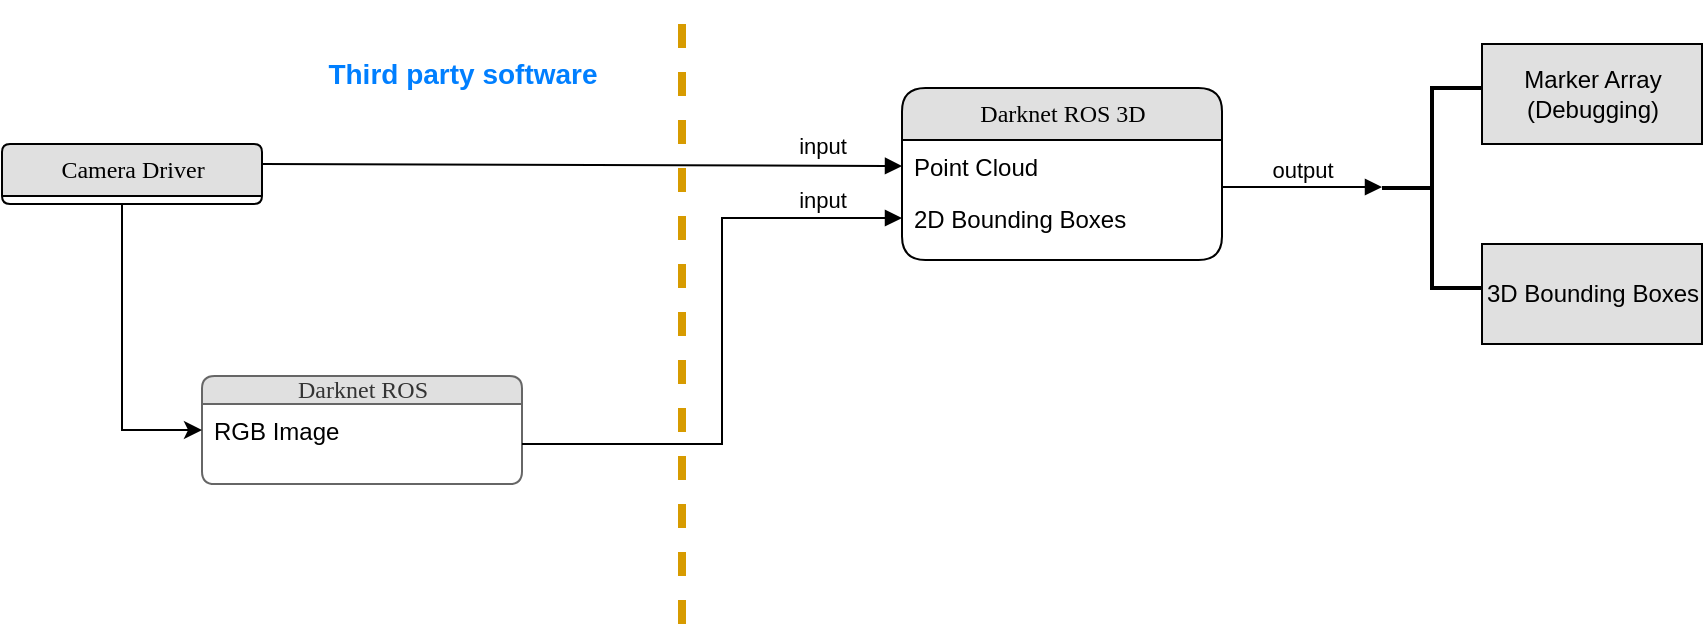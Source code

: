 <mxfile version="20.4.1" type="github">
  <diagram name="Page-1" id="5d7acffa-a066-3a61-03fe-96351882024d">
    <mxGraphModel dx="1481" dy="900" grid="1" gridSize="10" guides="1" tooltips="1" connect="1" arrows="1" fold="1" page="1" pageScale="1" pageWidth="1100" pageHeight="850" background="#ffffff" math="0" shadow="0">
      <root>
        <mxCell id="0" />
        <mxCell id="1" parent="0" />
        <mxCell id="21ea969265ad0168-6" value="Camera Driver" style="swimlane;html=1;fontStyle=0;childLayout=stackLayout;horizontal=1;startSize=26;fillColor=#e0e0e0;horizontalStack=0;resizeParent=1;resizeLast=0;collapsible=1;marginBottom=0;swimlaneFillColor=#ffffff;align=center;rounded=1;shadow=0;comic=0;labelBackgroundColor=none;strokeWidth=1;fontFamily=Verdana;fontSize=12" parent="1" vertex="1" collapsed="1">
          <mxGeometry x="120" y="150" width="130" height="30" as="geometry">
            <mxRectangle x="120" y="150" width="160" height="110" as="alternateBounds" />
          </mxGeometry>
        </mxCell>
        <mxCell id="21ea969265ad0168-10" value="Darknet ROS 3D" style="swimlane;html=1;fontStyle=0;childLayout=stackLayout;horizontal=1;startSize=26;fillColor=#e0e0e0;horizontalStack=0;resizeParent=1;resizeLast=0;collapsible=1;marginBottom=0;swimlaneFillColor=#ffffff;align=center;rounded=1;shadow=0;comic=0;labelBackgroundColor=none;strokeWidth=1;fontFamily=Verdana;fontSize=12" parent="1" vertex="1">
          <mxGeometry x="570" y="122" width="160" height="86" as="geometry" />
        </mxCell>
        <mxCell id="21ea969265ad0168-11" value="Point Cloud" style="text;html=1;strokeColor=none;fillColor=none;spacingLeft=4;spacingRight=4;whiteSpace=wrap;overflow=hidden;rotatable=0;points=[[0,0.5],[1,0.5]];portConstraint=eastwest;" parent="21ea969265ad0168-10" vertex="1">
          <mxGeometry y="26" width="160" height="26" as="geometry" />
        </mxCell>
        <mxCell id="21ea969265ad0168-12" value="2D Bounding Boxes" style="text;html=1;strokeColor=none;fillColor=none;spacingLeft=4;spacingRight=4;whiteSpace=wrap;overflow=hidden;rotatable=0;points=[[0,0.5],[1,0.5]];portConstraint=eastwest;" parent="21ea969265ad0168-10" vertex="1">
          <mxGeometry y="52" width="160" height="26" as="geometry" />
        </mxCell>
        <mxCell id="21ea969265ad0168-14" value="Darknet ROS" style="swimlane;html=1;fontStyle=0;childLayout=stackLayout;horizontal=1;startSize=14;horizontalStack=0;resizeParent=1;resizeLast=0;collapsible=1;marginBottom=0;swimlaneFillColor=#ffffff;align=center;rounded=1;shadow=0;comic=0;labelBackgroundColor=none;strokeWidth=1;fontFamily=Verdana;fontSize=12;fillColor=#E0E0E0;fontColor=#333333;strokeColor=#666666;" parent="1" vertex="1">
          <mxGeometry x="220" y="266" width="160" height="54" as="geometry">
            <mxRectangle x="220" y="266" width="120" height="30" as="alternateBounds" />
          </mxGeometry>
        </mxCell>
        <mxCell id="21ea969265ad0168-15" value="RGB Image" style="text;html=1;strokeColor=none;fillColor=none;spacingLeft=4;spacingRight=4;whiteSpace=wrap;overflow=hidden;rotatable=0;points=[[0,0.5],[1,0.5]];portConstraint=eastwest;" parent="21ea969265ad0168-14" vertex="1">
          <mxGeometry y="14" width="160" height="26" as="geometry" />
        </mxCell>
        <mxCell id="wh_mnypxBvbwWqtOzrPA-9" style="edgeStyle=orthogonalEdgeStyle;rounded=0;orthogonalLoop=1;jettySize=auto;html=1;entryX=0;entryY=0.5;entryDx=0;entryDy=0;exitX=0.5;exitY=1;exitDx=0;exitDy=0;" edge="1" parent="1" source="21ea969265ad0168-6" target="21ea969265ad0168-15">
          <mxGeometry relative="1" as="geometry">
            <mxPoint x="140" y="330" as="targetPoint" />
            <mxPoint x="140" y="293" as="sourcePoint" />
            <Array as="points">
              <mxPoint x="180" y="180" />
              <mxPoint x="180" y="293" />
            </Array>
          </mxGeometry>
        </mxCell>
        <mxCell id="wh_mnypxBvbwWqtOzrPA-15" value="input" style="html=1;verticalAlign=bottom;endArrow=block;rounded=0;entryX=0;entryY=0.5;entryDx=0;entryDy=0;" edge="1" parent="1" target="21ea969265ad0168-11">
          <mxGeometry x="0.75" y="1" width="80" relative="1" as="geometry">
            <mxPoint x="250" y="160" as="sourcePoint" />
            <mxPoint x="440" y="160" as="targetPoint" />
            <mxPoint as="offset" />
          </mxGeometry>
        </mxCell>
        <mxCell id="wh_mnypxBvbwWqtOzrPA-16" value="input" style="html=1;verticalAlign=bottom;endArrow=block;rounded=0;entryX=0;entryY=0.5;entryDx=0;entryDy=0;" edge="1" parent="1" target="21ea969265ad0168-12">
          <mxGeometry x="0.736" width="80" relative="1" as="geometry">
            <mxPoint x="380" y="300" as="sourcePoint" />
            <mxPoint x="460" y="300" as="targetPoint" />
            <Array as="points">
              <mxPoint x="480" y="300" />
              <mxPoint x="480" y="187" />
            </Array>
            <mxPoint as="offset" />
          </mxGeometry>
        </mxCell>
        <mxCell id="wh_mnypxBvbwWqtOzrPA-17" value="" style="strokeWidth=2;html=1;shape=mxgraph.flowchart.annotation_2;align=left;labelPosition=right;pointerEvents=1;fillColor=#E0E0E0;" vertex="1" parent="1">
          <mxGeometry x="810" y="122" width="50" height="100" as="geometry" />
        </mxCell>
        <mxCell id="wh_mnypxBvbwWqtOzrPA-18" value="output" style="html=1;verticalAlign=bottom;endArrow=block;rounded=0;" edge="1" parent="1">
          <mxGeometry width="80" relative="1" as="geometry">
            <mxPoint x="730" y="171.5" as="sourcePoint" />
            <mxPoint x="810" y="171.5" as="targetPoint" />
          </mxGeometry>
        </mxCell>
        <mxCell id="wh_mnypxBvbwWqtOzrPA-19" value="&lt;div&gt;Marker Array&lt;/div&gt;&lt;div&gt;(Debugging)&lt;br&gt;&lt;/div&gt;" style="html=1;fillColor=#E0E0E0;" vertex="1" parent="1">
          <mxGeometry x="860" y="100" width="110" height="50" as="geometry" />
        </mxCell>
        <mxCell id="wh_mnypxBvbwWqtOzrPA-20" value="3D Bounding Boxes" style="html=1;fillColor=#E0E0E0;" vertex="1" parent="1">
          <mxGeometry x="860" y="200" width="110" height="50" as="geometry" />
        </mxCell>
        <mxCell id="wh_mnypxBvbwWqtOzrPA-22" value="" style="endArrow=none;dashed=1;html=1;rounded=0;fillColor=#ffe6cc;strokeColor=#d79b00;strokeWidth=4;" edge="1" parent="1">
          <mxGeometry width="50" height="50" relative="1" as="geometry">
            <mxPoint x="460" y="390" as="sourcePoint" />
            <mxPoint x="460" y="80" as="targetPoint" />
          </mxGeometry>
        </mxCell>
        <mxCell id="wh_mnypxBvbwWqtOzrPA-27" value="&lt;div style=&quot;font-size: 14px;&quot;&gt;&lt;font color=&quot;#007FFF&quot;&gt;&lt;b&gt;&lt;font style=&quot;font-size: 14px;&quot;&gt;Third party software&lt;/font&gt;&lt;/b&gt;&lt;/font&gt;&lt;/div&gt;" style="text;html=1;align=center;verticalAlign=middle;resizable=0;points=[];autosize=1;strokeColor=none;fillColor=none;fontSize=13;" vertex="1" parent="1">
          <mxGeometry x="270" y="100" width="160" height="30" as="geometry" />
        </mxCell>
      </root>
    </mxGraphModel>
  </diagram>
</mxfile>
